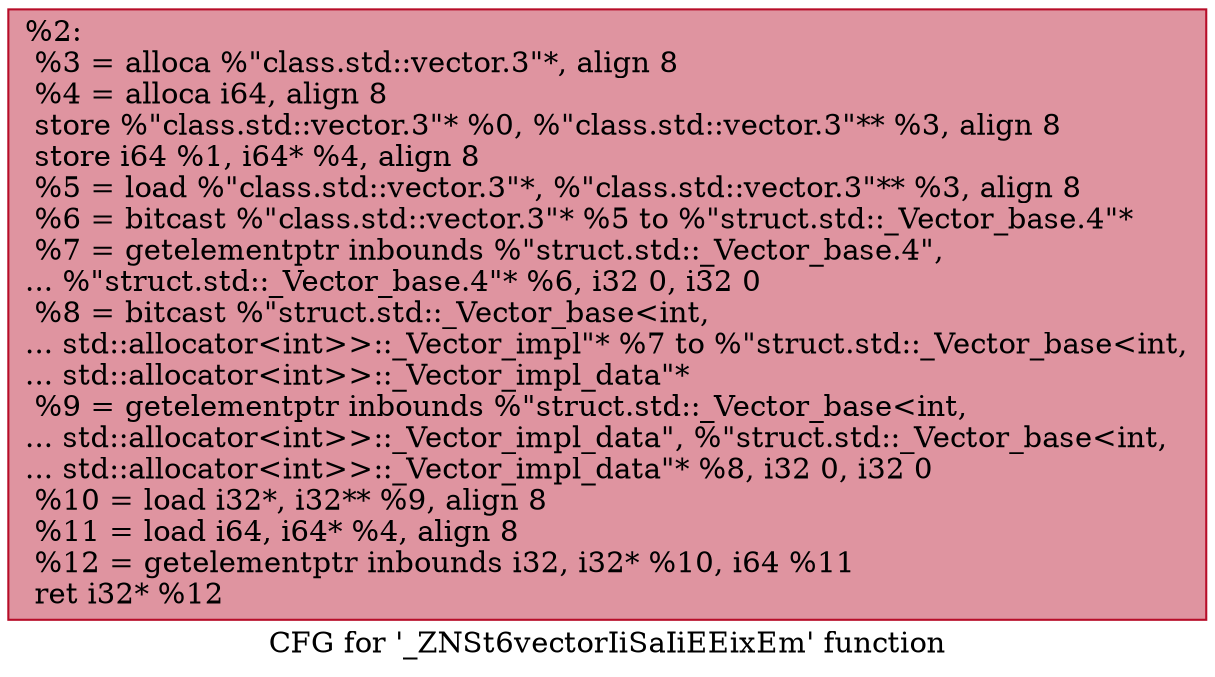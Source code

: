 digraph "CFG for '_ZNSt6vectorIiSaIiEEixEm' function" {
	label="CFG for '_ZNSt6vectorIiSaIiEEixEm' function";

	Node0x561d2df18b20 [shape=record,color="#b70d28ff", style=filled, fillcolor="#b70d2870",label="{%2:\l  %3 = alloca %\"class.std::vector.3\"*, align 8\l  %4 = alloca i64, align 8\l  store %\"class.std::vector.3\"* %0, %\"class.std::vector.3\"** %3, align 8\l  store i64 %1, i64* %4, align 8\l  %5 = load %\"class.std::vector.3\"*, %\"class.std::vector.3\"** %3, align 8\l  %6 = bitcast %\"class.std::vector.3\"* %5 to %\"struct.std::_Vector_base.4\"*\l  %7 = getelementptr inbounds %\"struct.std::_Vector_base.4\",\l... %\"struct.std::_Vector_base.4\"* %6, i32 0, i32 0\l  %8 = bitcast %\"struct.std::_Vector_base\<int,\l... std::allocator\<int\>\>::_Vector_impl\"* %7 to %\"struct.std::_Vector_base\<int,\l... std::allocator\<int\>\>::_Vector_impl_data\"*\l  %9 = getelementptr inbounds %\"struct.std::_Vector_base\<int,\l... std::allocator\<int\>\>::_Vector_impl_data\", %\"struct.std::_Vector_base\<int,\l... std::allocator\<int\>\>::_Vector_impl_data\"* %8, i32 0, i32 0\l  %10 = load i32*, i32** %9, align 8\l  %11 = load i64, i64* %4, align 8\l  %12 = getelementptr inbounds i32, i32* %10, i64 %11\l  ret i32* %12\l}"];
}

